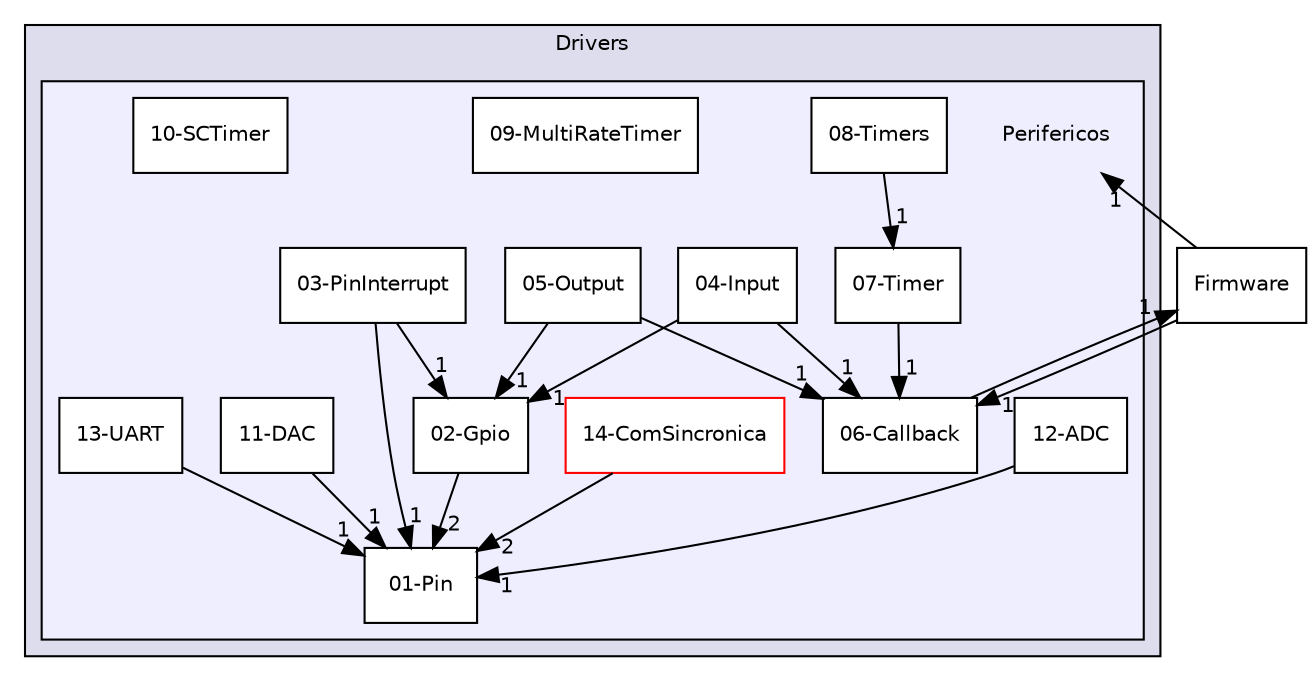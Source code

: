 digraph "E:/Agustin/Escritorio/MCUexpresso/KitLPC845-C++/src/Drivers/Perifericos" {
  compound=true
  node [ fontsize="10", fontname="Helvetica"];
  edge [ labelfontsize="10", labelfontname="Helvetica"];
  subgraph clusterdir_6b6158ffc10bb67e6b7d62eced5c0155 {
    graph [ bgcolor="#ddddee", pencolor="black", label="Drivers" fontname="Helvetica", fontsize="10", URL="dir_6b6158ffc10bb67e6b7d62eced5c0155.html"]
  subgraph clusterdir_fddceb55b13f36ba841fc9095bbfed65 {
    graph [ bgcolor="#eeeeff", pencolor="black", label="" URL="dir_fddceb55b13f36ba841fc9095bbfed65.html"];
    dir_fddceb55b13f36ba841fc9095bbfed65 [shape=plaintext label="Perifericos"];
    dir_76f9198a53cecf908dbffee67f946b13 [shape=box label="01-Pin" color="black" fillcolor="white" style="filled" URL="dir_76f9198a53cecf908dbffee67f946b13.html"];
    dir_7697e32b67ed779e475c9af126b83826 [shape=box label="02-Gpio" color="black" fillcolor="white" style="filled" URL="dir_7697e32b67ed779e475c9af126b83826.html"];
    dir_311183d3b5689afa9f42c4290fc9630d [shape=box label="03-PinInterrupt" color="black" fillcolor="white" style="filled" URL="dir_311183d3b5689afa9f42c4290fc9630d.html"];
    dir_47dbd980478d5aa95bc186fe82f48e7b [shape=box label="04-Input" color="black" fillcolor="white" style="filled" URL="dir_47dbd980478d5aa95bc186fe82f48e7b.html"];
    dir_2172dea653281ccb7dd33f750193afc5 [shape=box label="05-Output" color="black" fillcolor="white" style="filled" URL="dir_2172dea653281ccb7dd33f750193afc5.html"];
    dir_47a19b6058124405309700282ec9ed11 [shape=box label="06-Callback" color="black" fillcolor="white" style="filled" URL="dir_47a19b6058124405309700282ec9ed11.html"];
    dir_b0f89ed33f99852ed33a835d9d36116b [shape=box label="07-Timer" color="black" fillcolor="white" style="filled" URL="dir_b0f89ed33f99852ed33a835d9d36116b.html"];
    dir_e77411e8bbf621d9800ff1fec7fe54cc [shape=box label="08-Timers" color="black" fillcolor="white" style="filled" URL="dir_e77411e8bbf621d9800ff1fec7fe54cc.html"];
    dir_7d64997f928ad13f3e8809e19de0984e [shape=box label="09-MultiRateTimer" color="black" fillcolor="white" style="filled" URL="dir_7d64997f928ad13f3e8809e19de0984e.html"];
    dir_6bef3303669a539781e68654ceb4b2fc [shape=box label="10-SCTimer" color="black" fillcolor="white" style="filled" URL="dir_6bef3303669a539781e68654ceb4b2fc.html"];
    dir_2a728be0b110a287febf344dce4d6c28 [shape=box label="11-DAC" color="black" fillcolor="white" style="filled" URL="dir_2a728be0b110a287febf344dce4d6c28.html"];
    dir_8a3bbce141062a44d3a436750454ec4f [shape=box label="12-ADC" color="black" fillcolor="white" style="filled" URL="dir_8a3bbce141062a44d3a436750454ec4f.html"];
    dir_d975fee6d0c90afd6fd1b8d0065baddc [shape=box label="13-UART" color="black" fillcolor="white" style="filled" URL="dir_d975fee6d0c90afd6fd1b8d0065baddc.html"];
    dir_b15447bd7b17ec01771ea1f1ab974290 [shape=box label="14-ComSincronica" color="red" fillcolor="white" style="filled" URL="dir_b15447bd7b17ec01771ea1f1ab974290.html"];
  }
  }
  dir_096ebac6517dc1a98fd5318c47a7ccfa [shape=box label="Firmware" URL="dir_096ebac6517dc1a98fd5318c47a7ccfa.html"];
  dir_2172dea653281ccb7dd33f750193afc5->dir_7697e32b67ed779e475c9af126b83826 [headlabel="1", labeldistance=1.5 headhref="dir_000021_000018.html"];
  dir_2172dea653281ccb7dd33f750193afc5->dir_47a19b6058124405309700282ec9ed11 [headlabel="1", labeldistance=1.5 headhref="dir_000021_000022.html"];
  dir_096ebac6517dc1a98fd5318c47a7ccfa->dir_47a19b6058124405309700282ec9ed11 [headlabel="1", labeldistance=1.5 headhref="dir_000032_000022.html"];
  dir_096ebac6517dc1a98fd5318c47a7ccfa->dir_fddceb55b13f36ba841fc9095bbfed65 [headlabel="1", labeldistance=1.5 headhref="dir_000032_000016.html"];
  dir_311183d3b5689afa9f42c4290fc9630d->dir_76f9198a53cecf908dbffee67f946b13 [headlabel="1", labeldistance=1.5 headhref="dir_000019_000017.html"];
  dir_311183d3b5689afa9f42c4290fc9630d->dir_7697e32b67ed779e475c9af126b83826 [headlabel="1", labeldistance=1.5 headhref="dir_000019_000018.html"];
  dir_8a3bbce141062a44d3a436750454ec4f->dir_76f9198a53cecf908dbffee67f946b13 [headlabel="1", labeldistance=1.5 headhref="dir_000028_000017.html"];
  dir_7697e32b67ed779e475c9af126b83826->dir_76f9198a53cecf908dbffee67f946b13 [headlabel="2", labeldistance=1.5 headhref="dir_000018_000017.html"];
  dir_2a728be0b110a287febf344dce4d6c28->dir_76f9198a53cecf908dbffee67f946b13 [headlabel="1", labeldistance=1.5 headhref="dir_000027_000017.html"];
  dir_d975fee6d0c90afd6fd1b8d0065baddc->dir_76f9198a53cecf908dbffee67f946b13 [headlabel="1", labeldistance=1.5 headhref="dir_000029_000017.html"];
  dir_e77411e8bbf621d9800ff1fec7fe54cc->dir_b0f89ed33f99852ed33a835d9d36116b [headlabel="1", labeldistance=1.5 headhref="dir_000024_000023.html"];
  dir_b0f89ed33f99852ed33a835d9d36116b->dir_47a19b6058124405309700282ec9ed11 [headlabel="1", labeldistance=1.5 headhref="dir_000023_000022.html"];
  dir_47a19b6058124405309700282ec9ed11->dir_096ebac6517dc1a98fd5318c47a7ccfa [headlabel="1", labeldistance=1.5 headhref="dir_000022_000032.html"];
  dir_b15447bd7b17ec01771ea1f1ab974290->dir_76f9198a53cecf908dbffee67f946b13 [headlabel="2", labeldistance=1.5 headhref="dir_000030_000017.html"];
  dir_47dbd980478d5aa95bc186fe82f48e7b->dir_7697e32b67ed779e475c9af126b83826 [headlabel="1", labeldistance=1.5 headhref="dir_000020_000018.html"];
  dir_47dbd980478d5aa95bc186fe82f48e7b->dir_47a19b6058124405309700282ec9ed11 [headlabel="1", labeldistance=1.5 headhref="dir_000020_000022.html"];
}
